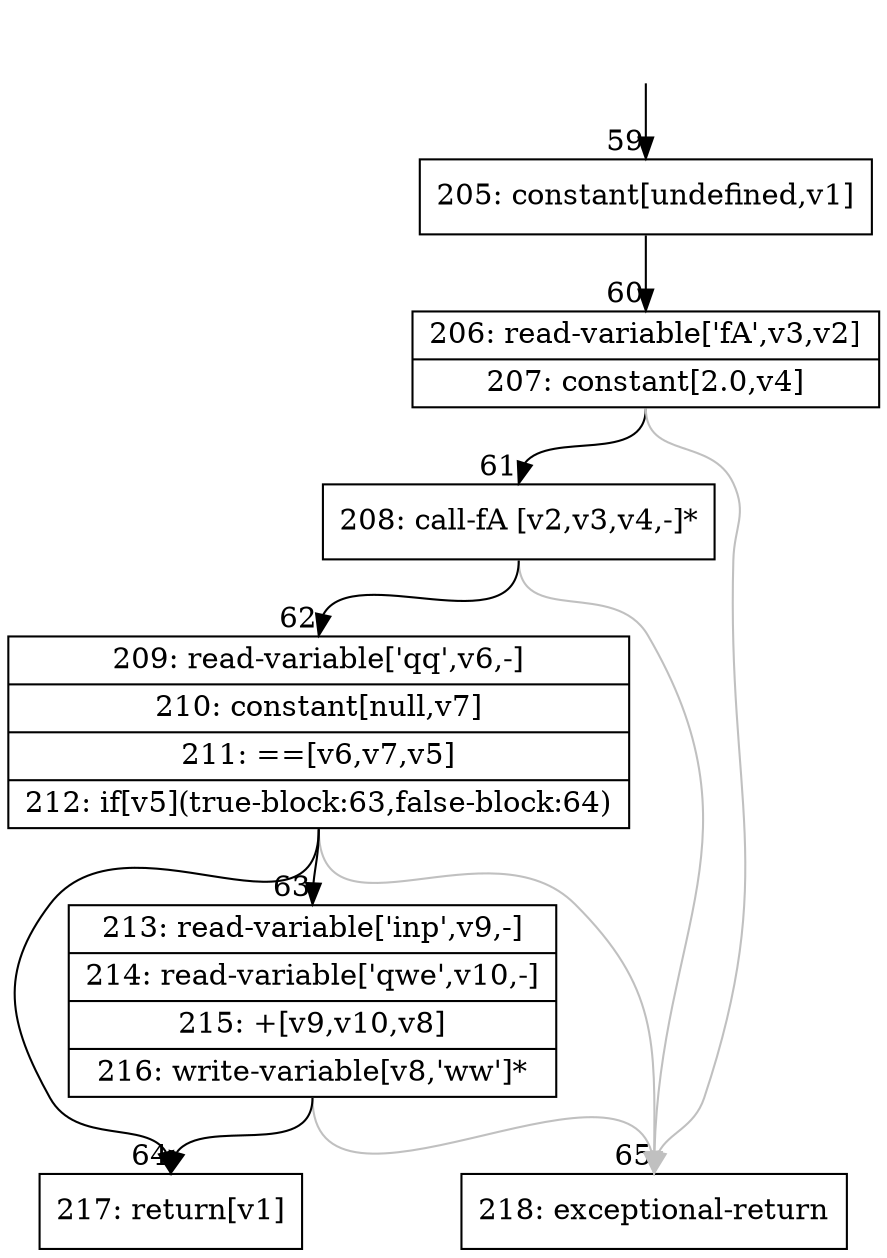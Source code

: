 digraph {
rankdir="TD"
BB_entry5[shape=none,label=""];
BB_entry5 -> BB59 [tailport=s, headport=n, headlabel="    59"]
BB59 [shape=record label="{205: constant[undefined,v1]}" ] 
BB59 -> BB60 [tailport=s, headport=n, headlabel="      60"]
BB60 [shape=record label="{206: read-variable['fA',v3,v2]|207: constant[2.0,v4]}" ] 
BB60 -> BB61 [tailport=s, headport=n, headlabel="      61"]
BB60 -> BB65 [tailport=s, headport=n, color=gray, headlabel="      65"]
BB61 [shape=record label="{208: call-fA [v2,v3,v4,-]*}" ] 
BB61 -> BB62 [tailport=s, headport=n, headlabel="      62"]
BB61 -> BB65 [tailport=s, headport=n, color=gray]
BB62 [shape=record label="{209: read-variable['qq',v6,-]|210: constant[null,v7]|211: ==[v6,v7,v5]|212: if[v5](true-block:63,false-block:64)}" ] 
BB62 -> BB63 [tailport=s, headport=n, headlabel="      63"]
BB62 -> BB64 [tailport=s, headport=n, headlabel="      64"]
BB62 -> BB65 [tailport=s, headport=n, color=gray]
BB63 [shape=record label="{213: read-variable['inp',v9,-]|214: read-variable['qwe',v10,-]|215: +[v9,v10,v8]|216: write-variable[v8,'ww']*}" ] 
BB63 -> BB64 [tailport=s, headport=n]
BB63 -> BB65 [tailport=s, headport=n, color=gray]
BB64 [shape=record label="{217: return[v1]}" ] 
BB65 [shape=record label="{218: exceptional-return}" ] 
//#$~ 106
}

